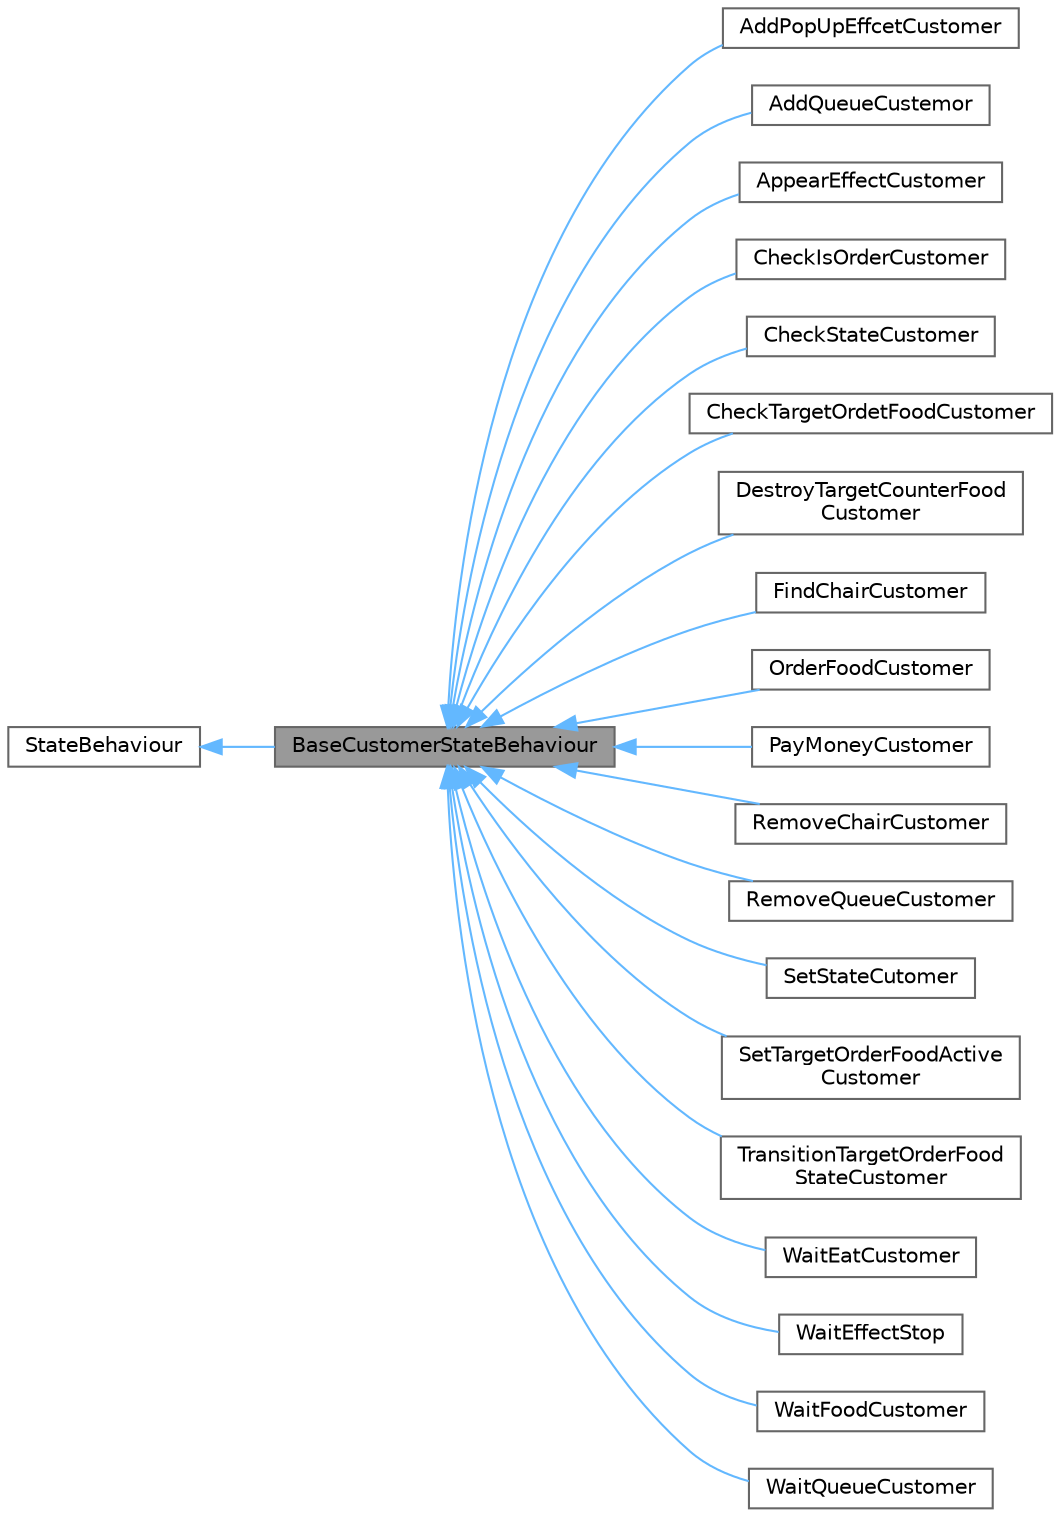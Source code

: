 digraph "BaseCustomerStateBehaviour"
{
 // LATEX_PDF_SIZE
  bgcolor="transparent";
  edge [fontname=Helvetica,fontsize=10,labelfontname=Helvetica,labelfontsize=10];
  node [fontname=Helvetica,fontsize=10,shape=box,height=0.2,width=0.4];
  rankdir="LR";
  Node1 [id="Node000001",label="BaseCustomerStateBehaviour",height=0.2,width=0.4,color="gray40", fillcolor="grey60", style="filled", fontcolor="black",tooltip=" "];
  Node2 -> Node1 [id="edge21_Node000001_Node000002",dir="back",color="steelblue1",style="solid",tooltip=" "];
  Node2 [id="Node000002",label="StateBehaviour",height=0.2,width=0.4,color="gray40", fillcolor="white", style="filled",tooltip=" "];
  Node1 -> Node3 [id="edge22_Node000001_Node000003",dir="back",color="steelblue1",style="solid",tooltip=" "];
  Node3 [id="Node000003",label="AddPopUpEffcetCustomer",height=0.2,width=0.4,color="gray40", fillcolor="white", style="filled",URL="$class_add_pop_up_effcet_customer.html",tooltip=" "];
  Node1 -> Node4 [id="edge23_Node000001_Node000004",dir="back",color="steelblue1",style="solid",tooltip=" "];
  Node4 [id="Node000004",label="AddQueueCustemor",height=0.2,width=0.4,color="gray40", fillcolor="white", style="filled",URL="$class_add_queue_custemor.html",tooltip=" "];
  Node1 -> Node5 [id="edge24_Node000001_Node000005",dir="back",color="steelblue1",style="solid",tooltip=" "];
  Node5 [id="Node000005",label="AppearEffectCustomer",height=0.2,width=0.4,color="gray40", fillcolor="white", style="filled",URL="$class_appear_effect_customer.html",tooltip=" "];
  Node1 -> Node6 [id="edge25_Node000001_Node000006",dir="back",color="steelblue1",style="solid",tooltip=" "];
  Node6 [id="Node000006",label="CheckIsOrderCustomer",height=0.2,width=0.4,color="gray40", fillcolor="white", style="filled",URL="$class_check_is_order_customer.html",tooltip=" "];
  Node1 -> Node7 [id="edge26_Node000001_Node000007",dir="back",color="steelblue1",style="solid",tooltip=" "];
  Node7 [id="Node000007",label="CheckStateCustomer",height=0.2,width=0.4,color="gray40", fillcolor="white", style="filled",URL="$class_check_state_customer.html",tooltip=" "];
  Node1 -> Node8 [id="edge27_Node000001_Node000008",dir="back",color="steelblue1",style="solid",tooltip=" "];
  Node8 [id="Node000008",label="CheckTargetOrdetFoodCustomer",height=0.2,width=0.4,color="gray40", fillcolor="white", style="filled",URL="$class_check_target_ordet_food_customer.html",tooltip=" "];
  Node1 -> Node9 [id="edge28_Node000001_Node000009",dir="back",color="steelblue1",style="solid",tooltip=" "];
  Node9 [id="Node000009",label="DestroyTargetCounterFood\lCustomer",height=0.2,width=0.4,color="gray40", fillcolor="white", style="filled",URL="$class_destroy_target_counter_food_customer.html",tooltip=" "];
  Node1 -> Node10 [id="edge29_Node000001_Node000010",dir="back",color="steelblue1",style="solid",tooltip=" "];
  Node10 [id="Node000010",label="FindChairCustomer",height=0.2,width=0.4,color="gray40", fillcolor="white", style="filled",URL="$class_find_chair_customer.html",tooltip=" "];
  Node1 -> Node11 [id="edge30_Node000001_Node000011",dir="back",color="steelblue1",style="solid",tooltip=" "];
  Node11 [id="Node000011",label="OrderFoodCustomer",height=0.2,width=0.4,color="gray40", fillcolor="white", style="filled",URL="$class_order_food_customer.html",tooltip=" "];
  Node1 -> Node12 [id="edge31_Node000001_Node000012",dir="back",color="steelblue1",style="solid",tooltip=" "];
  Node12 [id="Node000012",label="PayMoneyCustomer",height=0.2,width=0.4,color="gray40", fillcolor="white", style="filled",URL="$class_pay_money_customer.html",tooltip=" "];
  Node1 -> Node13 [id="edge32_Node000001_Node000013",dir="back",color="steelblue1",style="solid",tooltip=" "];
  Node13 [id="Node000013",label="RemoveChairCustomer",height=0.2,width=0.4,color="gray40", fillcolor="white", style="filled",URL="$class_remove_chair_customer.html",tooltip=" "];
  Node1 -> Node14 [id="edge33_Node000001_Node000014",dir="back",color="steelblue1",style="solid",tooltip=" "];
  Node14 [id="Node000014",label="RemoveQueueCustomer",height=0.2,width=0.4,color="gray40", fillcolor="white", style="filled",URL="$class_remove_queue_customer.html",tooltip=" "];
  Node1 -> Node15 [id="edge34_Node000001_Node000015",dir="back",color="steelblue1",style="solid",tooltip=" "];
  Node15 [id="Node000015",label="SetStateCutomer",height=0.2,width=0.4,color="gray40", fillcolor="white", style="filled",URL="$class_set_state_cutomer.html",tooltip=" "];
  Node1 -> Node16 [id="edge35_Node000001_Node000016",dir="back",color="steelblue1",style="solid",tooltip=" "];
  Node16 [id="Node000016",label="SetTargetOrderFoodActive\lCustomer",height=0.2,width=0.4,color="gray40", fillcolor="white", style="filled",URL="$class_set_target_order_food_active_customer.html",tooltip=" "];
  Node1 -> Node17 [id="edge36_Node000001_Node000017",dir="back",color="steelblue1",style="solid",tooltip=" "];
  Node17 [id="Node000017",label="TransitionTargetOrderFood\lStateCustomer",height=0.2,width=0.4,color="gray40", fillcolor="white", style="filled",URL="$class_transition_target_order_food_state_customer.html",tooltip=" "];
  Node1 -> Node18 [id="edge37_Node000001_Node000018",dir="back",color="steelblue1",style="solid",tooltip=" "];
  Node18 [id="Node000018",label="WaitEatCustomer",height=0.2,width=0.4,color="gray40", fillcolor="white", style="filled",URL="$class_wait_eat_customer.html",tooltip=" "];
  Node1 -> Node19 [id="edge38_Node000001_Node000019",dir="back",color="steelblue1",style="solid",tooltip=" "];
  Node19 [id="Node000019",label="WaitEffectStop",height=0.2,width=0.4,color="gray40", fillcolor="white", style="filled",URL="$class_wait_effect_stop.html",tooltip=" "];
  Node1 -> Node20 [id="edge39_Node000001_Node000020",dir="back",color="steelblue1",style="solid",tooltip=" "];
  Node20 [id="Node000020",label="WaitFoodCustomer",height=0.2,width=0.4,color="gray40", fillcolor="white", style="filled",URL="$class_wait_food_customer.html",tooltip=" "];
  Node1 -> Node21 [id="edge40_Node000001_Node000021",dir="back",color="steelblue1",style="solid",tooltip=" "];
  Node21 [id="Node000021",label="WaitQueueCustomer",height=0.2,width=0.4,color="gray40", fillcolor="white", style="filled",URL="$class_wait_queue_customer.html",tooltip=" "];
}
